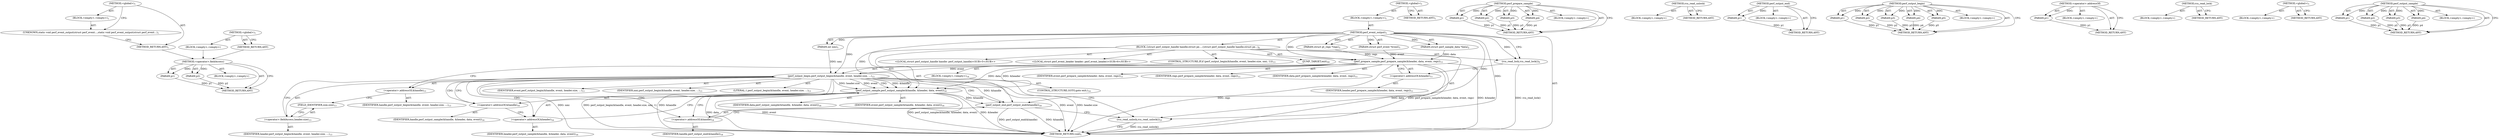 digraph "&lt;global&gt;" {
vulnerable_96 [label=<(METHOD,&lt;operator&gt;.fieldAccess)>];
vulnerable_97 [label=<(PARAM,p1)>];
vulnerable_98 [label=<(PARAM,p2)>];
vulnerable_99 [label=<(BLOCK,&lt;empty&gt;,&lt;empty&gt;)>];
vulnerable_100 [label=<(METHOD_RETURN,ANY)>];
vulnerable_6 [label=<(METHOD,&lt;global&gt;)<SUB>1</SUB>>];
vulnerable_7 [label=<(BLOCK,&lt;empty&gt;,&lt;empty&gt;)<SUB>1</SUB>>];
vulnerable_8 [label=<(METHOD,perf_event_output)<SUB>1</SUB>>];
vulnerable_9 [label=<(PARAM,struct perf_event *event)<SUB>1</SUB>>];
vulnerable_10 [label=<(PARAM,int nmi)<SUB>1</SUB>>];
vulnerable_11 [label=<(PARAM,struct perf_sample_data *data)<SUB>2</SUB>>];
vulnerable_12 [label=<(PARAM,struct pt_regs *regs)<SUB>3</SUB>>];
vulnerable_13 [label=<(BLOCK,{
	struct perf_output_handle handle;
	struct pe...,{
	struct perf_output_handle handle;
	struct pe...)<SUB>4</SUB>>];
vulnerable_14 [label="<(LOCAL,struct perf_output_handle handle: perf_output_handle)<SUB>5</SUB>>"];
vulnerable_15 [label="<(LOCAL,struct perf_event_header header: perf_event_header)<SUB>6</SUB>>"];
vulnerable_16 [label=<(rcu_read_lock,rcu_read_lock())<SUB>9</SUB>>];
vulnerable_17 [label=<(perf_prepare_sample,perf_prepare_sample(&amp;header, data, event, regs))<SUB>11</SUB>>];
vulnerable_18 [label=<(&lt;operator&gt;.addressOf,&amp;header)<SUB>11</SUB>>];
vulnerable_19 [label=<(IDENTIFIER,header,perf_prepare_sample(&amp;header, data, event, regs))<SUB>11</SUB>>];
vulnerable_20 [label=<(IDENTIFIER,data,perf_prepare_sample(&amp;header, data, event, regs))<SUB>11</SUB>>];
vulnerable_21 [label=<(IDENTIFIER,event,perf_prepare_sample(&amp;header, data, event, regs))<SUB>11</SUB>>];
vulnerable_22 [label=<(IDENTIFIER,regs,perf_prepare_sample(&amp;header, data, event, regs))<SUB>11</SUB>>];
vulnerable_23 [label=<(CONTROL_STRUCTURE,IF,if (perf_output_begin(&amp;handle, event, header.size, nmi, 1)))<SUB>13</SUB>>];
vulnerable_24 [label=<(perf_output_begin,perf_output_begin(&amp;handle, event, header.size, ...)<SUB>13</SUB>>];
vulnerable_25 [label=<(&lt;operator&gt;.addressOf,&amp;handle)<SUB>13</SUB>>];
vulnerable_26 [label=<(IDENTIFIER,handle,perf_output_begin(&amp;handle, event, header.size, ...)<SUB>13</SUB>>];
vulnerable_27 [label=<(IDENTIFIER,event,perf_output_begin(&amp;handle, event, header.size, ...)<SUB>13</SUB>>];
vulnerable_28 [label=<(&lt;operator&gt;.fieldAccess,header.size)<SUB>13</SUB>>];
vulnerable_29 [label=<(IDENTIFIER,header,perf_output_begin(&amp;handle, event, header.size, ...)<SUB>13</SUB>>];
vulnerable_30 [label=<(FIELD_IDENTIFIER,size,size)<SUB>13</SUB>>];
vulnerable_31 [label=<(IDENTIFIER,nmi,perf_output_begin(&amp;handle, event, header.size, ...)<SUB>13</SUB>>];
vulnerable_32 [label=<(LITERAL,1,perf_output_begin(&amp;handle, event, header.size, ...)<SUB>13</SUB>>];
vulnerable_33 [label=<(BLOCK,&lt;empty&gt;,&lt;empty&gt;)<SUB>14</SUB>>];
vulnerable_34 [label=<(CONTROL_STRUCTURE,GOTO,goto exit;)<SUB>14</SUB>>];
vulnerable_35 [label=<(perf_output_sample,perf_output_sample(&amp;handle, &amp;header, data, event))<SUB>16</SUB>>];
vulnerable_36 [label=<(&lt;operator&gt;.addressOf,&amp;handle)<SUB>16</SUB>>];
vulnerable_37 [label=<(IDENTIFIER,handle,perf_output_sample(&amp;handle, &amp;header, data, event))<SUB>16</SUB>>];
vulnerable_38 [label=<(&lt;operator&gt;.addressOf,&amp;header)<SUB>16</SUB>>];
vulnerable_39 [label=<(IDENTIFIER,header,perf_output_sample(&amp;handle, &amp;header, data, event))<SUB>16</SUB>>];
vulnerable_40 [label=<(IDENTIFIER,data,perf_output_sample(&amp;handle, &amp;header, data, event))<SUB>16</SUB>>];
vulnerable_41 [label=<(IDENTIFIER,event,perf_output_sample(&amp;handle, &amp;header, data, event))<SUB>16</SUB>>];
vulnerable_42 [label=<(perf_output_end,perf_output_end(&amp;handle))<SUB>18</SUB>>];
vulnerable_43 [label=<(&lt;operator&gt;.addressOf,&amp;handle)<SUB>18</SUB>>];
vulnerable_44 [label=<(IDENTIFIER,handle,perf_output_end(&amp;handle))<SUB>18</SUB>>];
vulnerable_45 [label=<(JUMP_TARGET,exit)<SUB>20</SUB>>];
vulnerable_46 [label=<(rcu_read_unlock,rcu_read_unlock())<SUB>21</SUB>>];
vulnerable_47 [label=<(METHOD_RETURN,void)<SUB>1</SUB>>];
vulnerable_49 [label=<(METHOD_RETURN,ANY)<SUB>1</SUB>>];
vulnerable_77 [label=<(METHOD,perf_prepare_sample)>];
vulnerable_78 [label=<(PARAM,p1)>];
vulnerable_79 [label=<(PARAM,p2)>];
vulnerable_80 [label=<(PARAM,p3)>];
vulnerable_81 [label=<(PARAM,p4)>];
vulnerable_82 [label=<(BLOCK,&lt;empty&gt;,&lt;empty&gt;)>];
vulnerable_83 [label=<(METHOD_RETURN,ANY)>];
vulnerable_112 [label=<(METHOD,rcu_read_unlock)>];
vulnerable_113 [label=<(BLOCK,&lt;empty&gt;,&lt;empty&gt;)>];
vulnerable_114 [label=<(METHOD_RETURN,ANY)>];
vulnerable_108 [label=<(METHOD,perf_output_end)>];
vulnerable_109 [label=<(PARAM,p1)>];
vulnerable_110 [label=<(BLOCK,&lt;empty&gt;,&lt;empty&gt;)>];
vulnerable_111 [label=<(METHOD_RETURN,ANY)>];
vulnerable_88 [label=<(METHOD,perf_output_begin)>];
vulnerable_89 [label=<(PARAM,p1)>];
vulnerable_90 [label=<(PARAM,p2)>];
vulnerable_91 [label=<(PARAM,p3)>];
vulnerable_92 [label=<(PARAM,p4)>];
vulnerable_93 [label=<(PARAM,p5)>];
vulnerable_94 [label=<(BLOCK,&lt;empty&gt;,&lt;empty&gt;)>];
vulnerable_95 [label=<(METHOD_RETURN,ANY)>];
vulnerable_84 [label=<(METHOD,&lt;operator&gt;.addressOf)>];
vulnerable_85 [label=<(PARAM,p1)>];
vulnerable_86 [label=<(BLOCK,&lt;empty&gt;,&lt;empty&gt;)>];
vulnerable_87 [label=<(METHOD_RETURN,ANY)>];
vulnerable_74 [label=<(METHOD,rcu_read_lock)>];
vulnerable_75 [label=<(BLOCK,&lt;empty&gt;,&lt;empty&gt;)>];
vulnerable_76 [label=<(METHOD_RETURN,ANY)>];
vulnerable_68 [label=<(METHOD,&lt;global&gt;)<SUB>1</SUB>>];
vulnerable_69 [label=<(BLOCK,&lt;empty&gt;,&lt;empty&gt;)>];
vulnerable_70 [label=<(METHOD_RETURN,ANY)>];
vulnerable_101 [label=<(METHOD,perf_output_sample)>];
vulnerable_102 [label=<(PARAM,p1)>];
vulnerable_103 [label=<(PARAM,p2)>];
vulnerable_104 [label=<(PARAM,p3)>];
vulnerable_105 [label=<(PARAM,p4)>];
vulnerable_106 [label=<(BLOCK,&lt;empty&gt;,&lt;empty&gt;)>];
vulnerable_107 [label=<(METHOD_RETURN,ANY)>];
fixed_6 [label=<(METHOD,&lt;global&gt;)<SUB>1</SUB>>];
fixed_7 [label=<(BLOCK,&lt;empty&gt;,&lt;empty&gt;)<SUB>1</SUB>>];
fixed_8 [label=<(UNKNOWN,static void perf_event_output(struct perf_event...,static void perf_event_output(struct perf_event...)<SUB>1</SUB>>];
fixed_9 [label=<(METHOD_RETURN,ANY)<SUB>1</SUB>>];
fixed_14 [label=<(METHOD,&lt;global&gt;)<SUB>1</SUB>>];
fixed_15 [label=<(BLOCK,&lt;empty&gt;,&lt;empty&gt;)>];
fixed_16 [label=<(METHOD_RETURN,ANY)>];
vulnerable_96 -> vulnerable_97  [key=0, label="AST: "];
vulnerable_96 -> vulnerable_97  [key=1, label="DDG: "];
vulnerable_96 -> vulnerable_99  [key=0, label="AST: "];
vulnerable_96 -> vulnerable_98  [key=0, label="AST: "];
vulnerable_96 -> vulnerable_98  [key=1, label="DDG: "];
vulnerable_96 -> vulnerable_100  [key=0, label="AST: "];
vulnerable_96 -> vulnerable_100  [key=1, label="CFG: "];
vulnerable_97 -> vulnerable_100  [key=0, label="DDG: p1"];
vulnerable_98 -> vulnerable_100  [key=0, label="DDG: p2"];
vulnerable_6 -> vulnerable_7  [key=0, label="AST: "];
vulnerable_6 -> vulnerable_49  [key=0, label="AST: "];
vulnerable_6 -> vulnerable_49  [key=1, label="CFG: "];
vulnerable_7 -> vulnerable_8  [key=0, label="AST: "];
vulnerable_8 -> vulnerable_9  [key=0, label="AST: "];
vulnerable_8 -> vulnerable_9  [key=1, label="DDG: "];
vulnerable_8 -> vulnerable_10  [key=0, label="AST: "];
vulnerable_8 -> vulnerable_10  [key=1, label="DDG: "];
vulnerable_8 -> vulnerable_11  [key=0, label="AST: "];
vulnerable_8 -> vulnerable_11  [key=1, label="DDG: "];
vulnerable_8 -> vulnerable_12  [key=0, label="AST: "];
vulnerable_8 -> vulnerable_12  [key=1, label="DDG: "];
vulnerable_8 -> vulnerable_13  [key=0, label="AST: "];
vulnerable_8 -> vulnerable_47  [key=0, label="AST: "];
vulnerable_8 -> vulnerable_16  [key=0, label="CFG: "];
vulnerable_8 -> vulnerable_16  [key=1, label="DDG: "];
vulnerable_8 -> vulnerable_46  [key=0, label="DDG: "];
vulnerable_8 -> vulnerable_17  [key=0, label="DDG: "];
vulnerable_8 -> vulnerable_35  [key=0, label="DDG: "];
vulnerable_8 -> vulnerable_42  [key=0, label="DDG: "];
vulnerable_8 -> vulnerable_24  [key=0, label="DDG: "];
vulnerable_9 -> vulnerable_17  [key=0, label="DDG: event"];
vulnerable_10 -> vulnerable_24  [key=0, label="DDG: nmi"];
vulnerable_11 -> vulnerable_17  [key=0, label="DDG: data"];
vulnerable_12 -> vulnerable_17  [key=0, label="DDG: regs"];
vulnerable_13 -> vulnerable_14  [key=0, label="AST: "];
vulnerable_13 -> vulnerable_15  [key=0, label="AST: "];
vulnerable_13 -> vulnerable_16  [key=0, label="AST: "];
vulnerable_13 -> vulnerable_17  [key=0, label="AST: "];
vulnerable_13 -> vulnerable_23  [key=0, label="AST: "];
vulnerable_13 -> vulnerable_35  [key=0, label="AST: "];
vulnerable_13 -> vulnerable_42  [key=0, label="AST: "];
vulnerable_13 -> vulnerable_45  [key=0, label="AST: "];
vulnerable_13 -> vulnerable_46  [key=0, label="AST: "];
vulnerable_16 -> vulnerable_18  [key=0, label="CFG: "];
vulnerable_16 -> vulnerable_47  [key=0, label="DDG: rcu_read_lock()"];
vulnerable_17 -> vulnerable_18  [key=0, label="AST: "];
vulnerable_17 -> vulnerable_20  [key=0, label="AST: "];
vulnerable_17 -> vulnerable_21  [key=0, label="AST: "];
vulnerable_17 -> vulnerable_22  [key=0, label="AST: "];
vulnerable_17 -> vulnerable_25  [key=0, label="CFG: "];
vulnerable_17 -> vulnerable_47  [key=0, label="DDG: &amp;header"];
vulnerable_17 -> vulnerable_47  [key=1, label="DDG: data"];
vulnerable_17 -> vulnerable_47  [key=2, label="DDG: regs"];
vulnerable_17 -> vulnerable_47  [key=3, label="DDG: perf_prepare_sample(&amp;header, data, event, regs)"];
vulnerable_17 -> vulnerable_35  [key=0, label="DDG: &amp;header"];
vulnerable_17 -> vulnerable_35  [key=1, label="DDG: data"];
vulnerable_17 -> vulnerable_24  [key=0, label="DDG: event"];
vulnerable_18 -> vulnerable_19  [key=0, label="AST: "];
vulnerable_18 -> vulnerable_17  [key=0, label="CFG: "];
vulnerable_23 -> vulnerable_24  [key=0, label="AST: "];
vulnerable_23 -> vulnerable_33  [key=0, label="AST: "];
vulnerable_24 -> vulnerable_25  [key=0, label="AST: "];
vulnerable_24 -> vulnerable_27  [key=0, label="AST: "];
vulnerable_24 -> vulnerable_28  [key=0, label="AST: "];
vulnerable_24 -> vulnerable_31  [key=0, label="AST: "];
vulnerable_24 -> vulnerable_32  [key=0, label="AST: "];
vulnerable_24 -> vulnerable_46  [key=0, label="CFG: "];
vulnerable_24 -> vulnerable_36  [key=0, label="CFG: "];
vulnerable_24 -> vulnerable_36  [key=1, label="CDG: "];
vulnerable_24 -> vulnerable_47  [key=0, label="DDG: &amp;handle"];
vulnerable_24 -> vulnerable_47  [key=1, label="DDG: event"];
vulnerable_24 -> vulnerable_47  [key=2, label="DDG: header.size"];
vulnerable_24 -> vulnerable_47  [key=3, label="DDG: nmi"];
vulnerable_24 -> vulnerable_47  [key=4, label="DDG: perf_output_begin(&amp;handle, event, header.size, nmi, 1)"];
vulnerable_24 -> vulnerable_35  [key=0, label="DDG: &amp;handle"];
vulnerable_24 -> vulnerable_35  [key=1, label="DDG: header.size"];
vulnerable_24 -> vulnerable_35  [key=2, label="DDG: event"];
vulnerable_24 -> vulnerable_35  [key=3, label="CDG: "];
vulnerable_24 -> vulnerable_42  [key=0, label="DDG: &amp;handle"];
vulnerable_24 -> vulnerable_42  [key=1, label="CDG: "];
vulnerable_24 -> vulnerable_38  [key=0, label="CDG: "];
vulnerable_24 -> vulnerable_43  [key=0, label="CDG: "];
vulnerable_25 -> vulnerable_26  [key=0, label="AST: "];
vulnerable_25 -> vulnerable_30  [key=0, label="CFG: "];
vulnerable_28 -> vulnerable_29  [key=0, label="AST: "];
vulnerable_28 -> vulnerable_30  [key=0, label="AST: "];
vulnerable_28 -> vulnerable_24  [key=0, label="CFG: "];
vulnerable_30 -> vulnerable_28  [key=0, label="CFG: "];
vulnerable_33 -> vulnerable_34  [key=0, label="AST: "];
vulnerable_35 -> vulnerable_36  [key=0, label="AST: "];
vulnerable_35 -> vulnerable_38  [key=0, label="AST: "];
vulnerable_35 -> vulnerable_40  [key=0, label="AST: "];
vulnerable_35 -> vulnerable_41  [key=0, label="AST: "];
vulnerable_35 -> vulnerable_43  [key=0, label="CFG: "];
vulnerable_35 -> vulnerable_47  [key=0, label="DDG: &amp;header"];
vulnerable_35 -> vulnerable_47  [key=1, label="DDG: data"];
vulnerable_35 -> vulnerable_47  [key=2, label="DDG: event"];
vulnerable_35 -> vulnerable_47  [key=3, label="DDG: perf_output_sample(&amp;handle, &amp;header, data, event)"];
vulnerable_35 -> vulnerable_42  [key=0, label="DDG: &amp;handle"];
vulnerable_36 -> vulnerable_37  [key=0, label="AST: "];
vulnerable_36 -> vulnerable_38  [key=0, label="CFG: "];
vulnerable_38 -> vulnerable_39  [key=0, label="AST: "];
vulnerable_38 -> vulnerable_35  [key=0, label="CFG: "];
vulnerable_42 -> vulnerable_43  [key=0, label="AST: "];
vulnerable_42 -> vulnerable_46  [key=0, label="CFG: "];
vulnerable_42 -> vulnerable_47  [key=0, label="DDG: &amp;handle"];
vulnerable_42 -> vulnerable_47  [key=1, label="DDG: perf_output_end(&amp;handle)"];
vulnerable_43 -> vulnerable_44  [key=0, label="AST: "];
vulnerable_43 -> vulnerable_42  [key=0, label="CFG: "];
vulnerable_46 -> vulnerable_47  [key=0, label="CFG: "];
vulnerable_46 -> vulnerable_47  [key=1, label="DDG: rcu_read_unlock()"];
vulnerable_77 -> vulnerable_78  [key=0, label="AST: "];
vulnerable_77 -> vulnerable_78  [key=1, label="DDG: "];
vulnerable_77 -> vulnerable_82  [key=0, label="AST: "];
vulnerable_77 -> vulnerable_79  [key=0, label="AST: "];
vulnerable_77 -> vulnerable_79  [key=1, label="DDG: "];
vulnerable_77 -> vulnerable_83  [key=0, label="AST: "];
vulnerable_77 -> vulnerable_83  [key=1, label="CFG: "];
vulnerable_77 -> vulnerable_80  [key=0, label="AST: "];
vulnerable_77 -> vulnerable_80  [key=1, label="DDG: "];
vulnerable_77 -> vulnerable_81  [key=0, label="AST: "];
vulnerable_77 -> vulnerable_81  [key=1, label="DDG: "];
vulnerable_78 -> vulnerable_83  [key=0, label="DDG: p1"];
vulnerable_79 -> vulnerable_83  [key=0, label="DDG: p2"];
vulnerable_80 -> vulnerable_83  [key=0, label="DDG: p3"];
vulnerable_81 -> vulnerable_83  [key=0, label="DDG: p4"];
vulnerable_112 -> vulnerable_113  [key=0, label="AST: "];
vulnerable_112 -> vulnerable_114  [key=0, label="AST: "];
vulnerable_112 -> vulnerable_114  [key=1, label="CFG: "];
vulnerable_108 -> vulnerable_109  [key=0, label="AST: "];
vulnerable_108 -> vulnerable_109  [key=1, label="DDG: "];
vulnerable_108 -> vulnerable_110  [key=0, label="AST: "];
vulnerable_108 -> vulnerable_111  [key=0, label="AST: "];
vulnerable_108 -> vulnerable_111  [key=1, label="CFG: "];
vulnerable_109 -> vulnerable_111  [key=0, label="DDG: p1"];
vulnerable_88 -> vulnerable_89  [key=0, label="AST: "];
vulnerable_88 -> vulnerable_89  [key=1, label="DDG: "];
vulnerable_88 -> vulnerable_94  [key=0, label="AST: "];
vulnerable_88 -> vulnerable_90  [key=0, label="AST: "];
vulnerable_88 -> vulnerable_90  [key=1, label="DDG: "];
vulnerable_88 -> vulnerable_95  [key=0, label="AST: "];
vulnerable_88 -> vulnerable_95  [key=1, label="CFG: "];
vulnerable_88 -> vulnerable_91  [key=0, label="AST: "];
vulnerable_88 -> vulnerable_91  [key=1, label="DDG: "];
vulnerable_88 -> vulnerable_92  [key=0, label="AST: "];
vulnerable_88 -> vulnerable_92  [key=1, label="DDG: "];
vulnerable_88 -> vulnerable_93  [key=0, label="AST: "];
vulnerable_88 -> vulnerable_93  [key=1, label="DDG: "];
vulnerable_89 -> vulnerable_95  [key=0, label="DDG: p1"];
vulnerable_90 -> vulnerable_95  [key=0, label="DDG: p2"];
vulnerable_91 -> vulnerable_95  [key=0, label="DDG: p3"];
vulnerable_92 -> vulnerable_95  [key=0, label="DDG: p4"];
vulnerable_93 -> vulnerable_95  [key=0, label="DDG: p5"];
vulnerable_84 -> vulnerable_85  [key=0, label="AST: "];
vulnerable_84 -> vulnerable_85  [key=1, label="DDG: "];
vulnerable_84 -> vulnerable_86  [key=0, label="AST: "];
vulnerable_84 -> vulnerable_87  [key=0, label="AST: "];
vulnerable_84 -> vulnerable_87  [key=1, label="CFG: "];
vulnerable_85 -> vulnerable_87  [key=0, label="DDG: p1"];
vulnerable_74 -> vulnerable_75  [key=0, label="AST: "];
vulnerable_74 -> vulnerable_76  [key=0, label="AST: "];
vulnerable_74 -> vulnerable_76  [key=1, label="CFG: "];
vulnerable_68 -> vulnerable_69  [key=0, label="AST: "];
vulnerable_68 -> vulnerable_70  [key=0, label="AST: "];
vulnerable_68 -> vulnerable_70  [key=1, label="CFG: "];
vulnerable_101 -> vulnerable_102  [key=0, label="AST: "];
vulnerable_101 -> vulnerable_102  [key=1, label="DDG: "];
vulnerable_101 -> vulnerable_106  [key=0, label="AST: "];
vulnerable_101 -> vulnerable_103  [key=0, label="AST: "];
vulnerable_101 -> vulnerable_103  [key=1, label="DDG: "];
vulnerable_101 -> vulnerable_107  [key=0, label="AST: "];
vulnerable_101 -> vulnerable_107  [key=1, label="CFG: "];
vulnerable_101 -> vulnerable_104  [key=0, label="AST: "];
vulnerable_101 -> vulnerable_104  [key=1, label="DDG: "];
vulnerable_101 -> vulnerable_105  [key=0, label="AST: "];
vulnerable_101 -> vulnerable_105  [key=1, label="DDG: "];
vulnerable_102 -> vulnerable_107  [key=0, label="DDG: p1"];
vulnerable_103 -> vulnerable_107  [key=0, label="DDG: p2"];
vulnerable_104 -> vulnerable_107  [key=0, label="DDG: p3"];
vulnerable_105 -> vulnerable_107  [key=0, label="DDG: p4"];
fixed_6 -> fixed_7  [key=0, label="AST: "];
fixed_6 -> fixed_9  [key=0, label="AST: "];
fixed_6 -> fixed_8  [key=0, label="CFG: "];
fixed_7 -> fixed_8  [key=0, label="AST: "];
fixed_8 -> fixed_9  [key=0, label="CFG: "];
fixed_9 -> vulnerable_96  [key=0];
fixed_14 -> fixed_15  [key=0, label="AST: "];
fixed_14 -> fixed_16  [key=0, label="AST: "];
fixed_14 -> fixed_16  [key=1, label="CFG: "];
fixed_15 -> vulnerable_96  [key=0];
fixed_16 -> vulnerable_96  [key=0];
}
